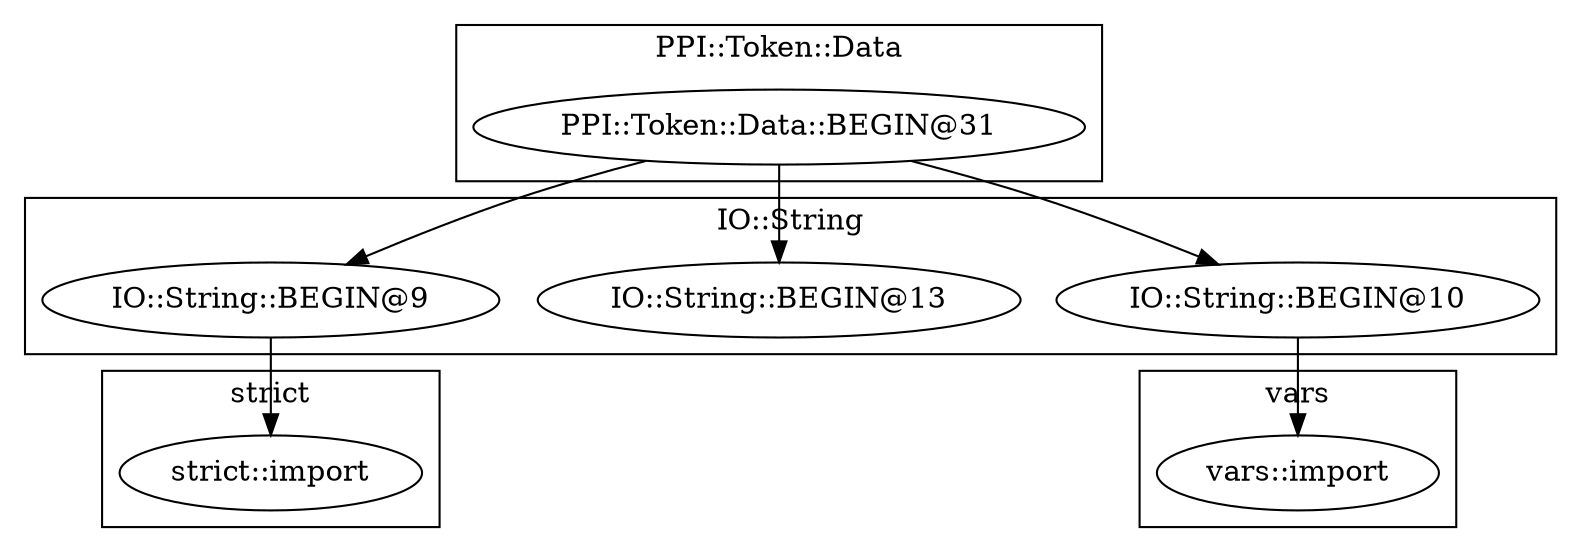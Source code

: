 digraph {
graph [overlap=false]
subgraph cluster_PPI_Token_Data {
	label="PPI::Token::Data";
	"PPI::Token::Data::BEGIN@31";
}
subgraph cluster_vars {
	label="vars";
	"vars::import";
}
subgraph cluster_IO_String {
	label="IO::String";
	"IO::String::BEGIN@9";
	"IO::String::BEGIN@13";
	"IO::String::BEGIN@10";
}
subgraph cluster_strict {
	label="strict";
	"strict::import";
}
"PPI::Token::Data::BEGIN@31" -> "IO::String::BEGIN@9";
"IO::String::BEGIN@9" -> "strict::import";
"PPI::Token::Data::BEGIN@31" -> "IO::String::BEGIN@10";
"IO::String::BEGIN@10" -> "vars::import";
"PPI::Token::Data::BEGIN@31" -> "IO::String::BEGIN@13";
}
